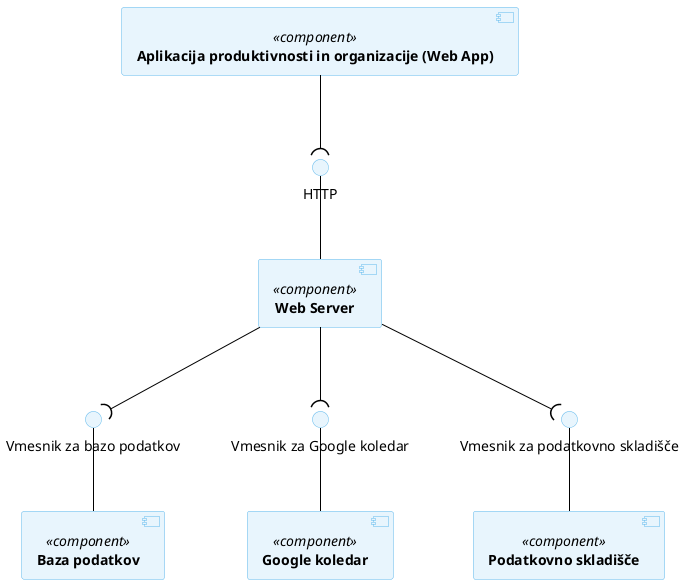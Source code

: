 @startuml komponentni_diagram

skinparam backgroundcolor transparent
skinparam defaultTextAlignment center
skinparam ArrowColor black
skinparam component {
  backgroundcolor #e8f5fd
  bordercolor #5FB8EC
}
skinparam interface {
  backgroundcolor #e8f5fd
  bordercolor #5FB8EC
}

interface "Vmesnik za bazo podatkov" as V1
interface "HTTP" as V2
interface "Vmesnik za Google koledar" as V3
interface "Vmesnik za podatkovno skladišče" as V4

component "**Aplikacija produktivnosti in organizacije (Web App)**" as A  <<component>>{
    'component "Urejanje seznama opravil" as K1 <<component>>
    'component "Konfiguriranje časovnika" as K2 <<component>>
    'component "Uporaba časovnika" as K3 <<component>>
    'component "Ogled dogodkov na koledarju" as K4 <<component>>
    'component "Upravljanje dogodkov na koledarju" as K5 <<component>>
    'component "Iskanje uporabnikov" as K6 <<component>>
    'component "Sledenje uporabnikom" as K7 <<component>>
    'component "Poročanje o nepravilnem delovanju" as K8 <<component>>
    'component "Ogled zaslona produktivnosti" as K9 <<component>>
    'component "Shranjevanje podatkov o aktivnosti\nuporabnikov za analitiko" as K10 <<component>>
    'component "Upravljanje poročanih\nnepravilnih delovanj" as K11 <<component>>
    'component "Upravljanje računov zaposlenih" as K12 <<component>>
    'component "Vnos dogodkov na koledar" as K13 <<component>>
    'component "Prijava in odjava" as K14 <<component>>
}

component "**Web Server**" as WS <<component>>

component "**Baza podatkov**" as B <<component>>

component "**Podatkovno skladišče**" as PS <<component>>

component "**Google koledar**" as GK <<component>>

A --( V2
V2 -- WS
WS --( V1
V1 -- B
WS --( V3
V3 -- GK
WS --( V4
V4 -- PS

@enduml